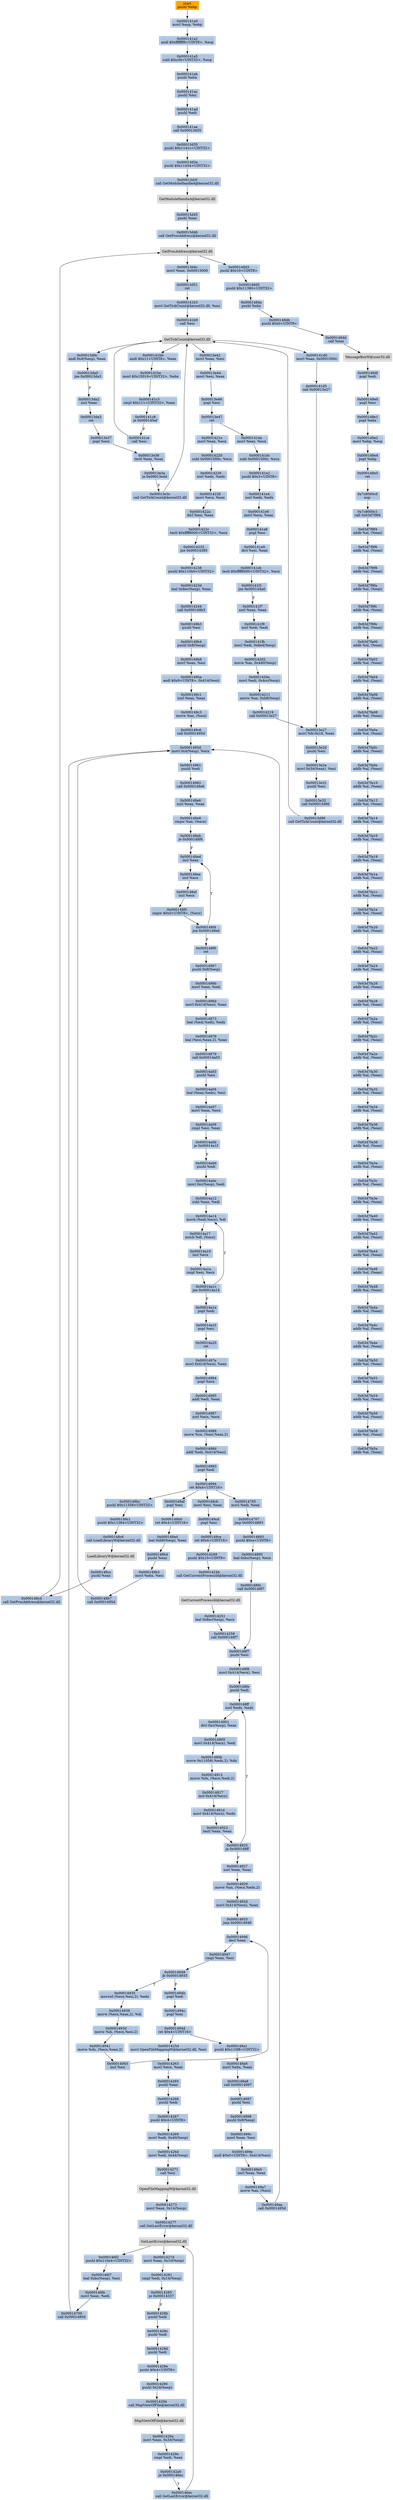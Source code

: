 digraph G {
node[shape=rectangle,style=filled,fillcolor=lightsteelblue,color=lightsteelblue]
bgcolor="transparent"
a0x0001419fpushl_ebp[label="start\npushl %ebp",fillcolor="orange",color="lightgrey"];
a0x000141a0movl_esp_ebp[label="0x000141a0\nmovl %esp, %ebp"];
a0x000141a2andl_0xfffffff8UINT8_esp[label="0x000141a2\nandl $0xfffffff8<UINT8>, %esp"];
a0x000141a5subl_0xcf4UINT32_esp[label="0x000141a5\nsubl $0xcf4<UINT32>, %esp"];
a0x000141abpushl_ebx[label="0x000141ab\npushl %ebx"];
a0x000141acpushl_esi[label="0x000141ac\npushl %esi"];
a0x000141adpushl_edi[label="0x000141ad\npushl %edi"];
a0x000141aecall_0x00013d35[label="0x000141ae\ncall 0x00013d35"];
a0x00013d35pushl_0x1141cUINT32[label="0x00013d35\npushl $0x1141c<UINT32>"];
a0x00013d3apushl_0x11434UINT32[label="0x00013d3a\npushl $0x11434<UINT32>"];
a0x00013d3fcall_GetModuleHandleA_kernel32_dll[label="0x00013d3f\ncall GetModuleHandleA@kernel32.dll"];
GetModuleHandleA_kernel32_dll[label="GetModuleHandleA@kernel32.dll",fillcolor="lightgrey",color="lightgrey"];
a0x00013d45pushl_eax[label="0x00013d45\npushl %eax"];
a0x00013d46call_GetProcAddress_kernel32_dll[label="0x00013d46\ncall GetProcAddress@kernel32.dll"];
GetProcAddress_kernel32_dll[label="GetProcAddress@kernel32.dll",fillcolor="lightgrey",color="lightgrey"];
a0x00013d4cmovl_eax_0x00015000[label="0x00013d4c\nmovl %eax, 0x00015000"];
a0x00013d51ret[label="0x00013d51\nret"];
a0x000141b3movl_GetTickCount_kernel32_dll_esi[label="0x000141b3\nmovl GetTickCount@kernel32.dll, %esi"];
a0x000141b9call_esi[label="0x000141b9\ncall %esi"];
GetTickCount_kernel32_dll[label="GetTickCount@kernel32.dll",fillcolor="lightgrey",color="lightgrey"];
a0x000141bbandl_0x11UINT8_eax[label="0x000141bb\nandl $0x11<UINT8>, %eax"];
a0x000141bemovl_0x15010UINT32_ebx[label="0x000141be\nmovl $0x15010<UINT32>, %ebx"];
a0x000141c3cmpl_0x111UINT32_eax[label="0x000141c3\ncmpl $0x111<UINT32>, %eax"];
a0x000141c8je_0x000145ef[label="0x000141c8\nje 0x000145ef"];
a0x000141cecall_esi[label="0x000141ce\ncall %esi"];
a0x000141d0movl_eax_0x0001500c[label="0x000141d0\nmovl %eax, 0x0001500c"];
a0x000141d5call_0x00013e27[label="0x000141d5\ncall 0x00013e27"];
a0x00013e27movl_fs_0x18_eax[label="0x00013e27\nmovl %fs:0x18, %eax"];
a0x00013e2dpushl_esi[label="0x00013e2d\npushl %esi"];
a0x00013e2emovl_0x34eax__esi[label="0x00013e2e\nmovl 0x34(%eax), %esi"];
a0x00013e31pushl_esi[label="0x00013e31\npushl %esi"];
a0x00013e32call_0x00013d96[label="0x00013e32\ncall 0x00013d96"];
a0x00013d96call_GetTickCount_kernel32_dll[label="0x00013d96\ncall GetTickCount@kernel32.dll"];
a0x00013d9candl_0x4esp__eax[label="0x00013d9c\nandl 0x4(%esp), %eax"];
a0x00013da0jne_0x00013da3[label="0x00013da0\njne 0x00013da3"];
a0x00013da2incl_eax[label="0x00013da2\nincl %eax"];
a0x00013da3ret[label="0x00013da3\nret"];
a0x00013e37popl_ecx[label="0x00013e37\npopl %ecx"];
a0x00013e38testl_eax_eax[label="0x00013e38\ntestl %eax, %eax"];
a0x00013e3aje_0x00013e44[label="0x00013e3a\nje 0x00013e44"];
a0x00013e3ccall_GetTickCount_kernel32_dll[label="0x00013e3c\ncall GetTickCount@kernel32.dll"];
a0x00013e42movl_eax_esi[label="0x00013e42\nmovl %eax, %esi"];
a0x00013e44movl_esi_eax[label="0x00013e44\nmovl %esi, %eax"];
a0x00013e46popl_esi[label="0x00013e46\npopl %esi"];
a0x00013e47ret[label="0x00013e47\nret"];
a0x000141damovl_eax_ecx[label="0x000141da\nmovl %eax, %ecx"];
a0x000141dcsubl_0x0001500c_ecx[label="0x000141dc\nsubl 0x0001500c, %ecx"];
a0x000141e2pushl_0x3UINT8[label="0x000141e2\npushl $0x3<UINT8>"];
a0x000141e4xorl_edx_edx[label="0x000141e4\nxorl %edx, %edx"];
a0x000141e6movl_ecx_eax[label="0x000141e6\nmovl %ecx, %eax"];
a0x000141e8popl_esi[label="0x000141e8\npopl %esi"];
a0x000141e9divl_esi_eax[label="0x000141e9\ndivl %esi, %eax"];
a0x000141ebtestl_0xffff8000UINT32_ecx[label="0x000141eb\ntestl $0xffff8000<UINT32>, %ecx"];
a0x000141f1jne_0x000144a0[label="0x000141f1\njne 0x000144a0"];
a0x000141f7xorl_eax_eax[label="0x000141f7\nxorl %eax, %eax"];
a0x000141f9xorl_edi_edi[label="0x000141f9\nxorl %edi, %edi"];
a0x000141fbmovl_edi_0x8e4esp_[label="0x000141fb\nmovl %edi, 0x8e4(%esp)"];
a0x00014202movw_ax_0x4d0esp_[label="0x00014202\nmovw %ax, 0x4d0(%esp)"];
a0x0001420amovl_edi_0x4ccesp_[label="0x0001420a\nmovl %edi, 0x4cc(%esp)"];
a0x00014211movw_ax_0xb8esp_[label="0x00014211\nmovw %ax, 0xb8(%esp)"];
a0x00014219call_0x00013e27[label="0x00014219\ncall 0x00013e27"];
a0x0001421emovl_eax_ecx[label="0x0001421e\nmovl %eax, %ecx"];
a0x00014220subl_0x0001500c_ecx[label="0x00014220\nsubl 0x0001500c, %ecx"];
a0x00014226xorl_edx_edx[label="0x00014226\nxorl %edx, %edx"];
a0x00014228movl_ecx_eax[label="0x00014228\nmovl %ecx, %eax"];
a0x0001422adivl_esi_eax[label="0x0001422a\ndivl %esi, %eax"];
a0x0001422ctestl_0xffff8000UINT32_ecx[label="0x0001422c\ntestl $0xffff8000<UINT32>, %ecx"];
a0x00014232jne_0x00014385[label="0x00014232\njne 0x00014385"];
a0x00014238pushl_0x110b0UINT32[label="0x00014238\npushl $0x110b0<UINT32>"];
a0x0001423dleal_0x8ecesp__eax[label="0x0001423d\nleal 0x8ec(%esp), %eax"];
a0x00014244call_0x000149b3[label="0x00014244\ncall 0x000149b3"];
a0x000149b3pushl_esi[label="0x000149b3\npushl %esi"];
a0x000149b4pushl_0x8esp_[label="0x000149b4\npushl 0x8(%esp)"];
a0x000149b8movl_eax_esi[label="0x000149b8\nmovl %eax, %esi"];
a0x000149baandl_0x0UINT8_0x414esi_[label="0x000149ba\nandl $0x0<UINT8>, 0x414(%esi)"];
a0x000149c1xorl_eax_eax[label="0x000149c1\nxorl %eax, %eax"];
a0x000149c3movw_ax_esi_[label="0x000149c3\nmovw %ax, (%esi)"];
a0x000149c6call_0x0001495d[label="0x000149c6\ncall 0x0001495d"];
a0x0001495dmovl_0x4esp__ecx[label="0x0001495d\nmovl 0x4(%esp), %ecx"];
a0x00014961pushl_edi[label="0x00014961\npushl %edi"];
a0x00014962call_0x000148e6[label="0x00014962\ncall 0x000148e6"];
a0x000148e6xorl_eax_eax[label="0x000148e6\nxorl %eax, %eax"];
a0x000148e8cmpw_ax_ecx_[label="0x000148e8\ncmpw %ax, (%ecx)"];
a0x000148ebje_0x000148f6[label="0x000148eb\nje 0x000148f6"];
a0x000148edincl_eax[label="0x000148ed\nincl %eax"];
a0x000148eeincl_ecx[label="0x000148ee\nincl %ecx"];
a0x000148efincl_ecx[label="0x000148ef\nincl %ecx"];
a0x000148f0cmpw_0x0UINT8_ecx_[label="0x000148f0\ncmpw $0x0<UINT8>, (%ecx)"];
a0x000148f4jne_0x000148ed[label="0x000148f4\njne 0x000148ed"];
a0x000148f6ret[label="0x000148f6\nret"];
a0x00014967pushl_0x8esp_[label="0x00014967\npushl 0x8(%esp)"];
a0x0001496bmovl_eax_edi[label="0x0001496b\nmovl %eax, %edi"];
a0x0001496dmovl_0x414esi__eax[label="0x0001496d\nmovl 0x414(%esi), %eax"];
a0x00014973leal_ediedi__edx[label="0x00014973\nleal (%edi,%edi), %edx"];
a0x00014976leal_esieax2__eax[label="0x00014976\nleal (%esi,%eax,2), %eax"];
a0x00014979call_0x00014a03[label="0x00014979\ncall 0x00014a03"];
a0x00014a03pushl_esi[label="0x00014a03\npushl %esi"];
a0x00014a04leal_eaxedx__esi[label="0x00014a04\nleal (%eax,%edx), %esi"];
a0x00014a07movl_eax_ecx[label="0x00014a07\nmovl %eax, %ecx"];
a0x00014a09cmpl_esi_eax[label="0x00014a09\ncmpl %esi, %eax"];
a0x00014a0bje_0x00014a1f[label="0x00014a0b\nje 0x00014a1f"];
a0x00014a0dpushl_edi[label="0x00014a0d\npushl %edi"];
a0x00014a0emovl_0xcesp__edi[label="0x00014a0e\nmovl 0xc(%esp), %edi"];
a0x00014a12subl_eax_edi[label="0x00014a12\nsubl %eax, %edi"];
a0x00014a14movb_ediecx__dl[label="0x00014a14\nmovb (%edi,%ecx), %dl"];
a0x00014a17movb_dl_ecx_[label="0x00014a17\nmovb %dl, (%ecx)"];
a0x00014a19incl_ecx[label="0x00014a19\nincl %ecx"];
a0x00014a1acmpl_esi_ecx[label="0x00014a1a\ncmpl %esi, %ecx"];
a0x00014a1cjne_0x00014a14[label="0x00014a1c\njne 0x00014a14"];
a0x00014a1epopl_edi[label="0x00014a1e\npopl %edi"];
a0x00014a1fpopl_esi[label="0x00014a1f\npopl %esi"];
a0x00014a20ret[label="0x00014a20\nret"];
a0x0001497emovl_0x414esi__eax[label="0x0001497e\nmovl 0x414(%esi), %eax"];
a0x00014984popl_ecx[label="0x00014984\npopl %ecx"];
a0x00014985addl_edi_eax[label="0x00014985\naddl %edi, %eax"];
a0x00014987xorl_ecx_ecx[label="0x00014987\nxorl %ecx, %ecx"];
a0x00014989movw_cx_esieax2_[label="0x00014989\nmovw %cx, (%esi,%eax,2)"];
a0x0001498daddl_edi_0x414esi_[label="0x0001498d\naddl %edi, 0x414(%esi)"];
a0x00014993popl_edi[label="0x00014993\npopl %edi"];
a0x00014994ret_0x4UINT16[label="0x00014994\nret $0x4<UINT16>"];
a0x000149cbmovl_esi_eax[label="0x000149cb\nmovl %esi, %eax"];
a0x000149cdpopl_esi[label="0x000149cd\npopl %esi"];
a0x000149ceret_0x4UINT16[label="0x000149ce\nret $0x4<UINT16>"];
a0x00014249pushl_0x10UINT8[label="0x00014249\npushl $0x10<UINT8>"];
a0x0001424bcall_GetCurrentProcessId_kernel32_dll[label="0x0001424b\ncall GetCurrentProcessId@kernel32.dll"];
GetCurrentProcessId_kernel32_dll[label="GetCurrentProcessId@kernel32.dll",fillcolor="lightgrey",color="lightgrey"];
a0x00014251leal_0x8ecesp__ecx[label="0x00014251\nleal 0x8ec(%esp), %ecx"];
a0x00014258call_0x000148f7[label="0x00014258\ncall 0x000148f7"];
a0x000148f7pushl_esi[label="0x000148f7\npushl %esi"];
a0x000148f8movl_0x414ecx__esi[label="0x000148f8\nmovl 0x414(%ecx), %esi"];
a0x000148fepushl_edi[label="0x000148fe\npushl %edi"];
a0x000148ffxorl_edx_edx[label="0x000148ff\nxorl %edx, %edx"];
a0x00014901divl_0xcesp__eax[label="0x00014901\ndivl 0xc(%esp), %eax"];
a0x00014905movl_0x414ecx__edi[label="0x00014905\nmovl 0x414(%ecx), %edi"];
a0x0001490bmovw_0x11058edx2__dx[label="0x0001490b\nmovw 0x11058(,%edx,2), %dx"];
a0x00014913movw_dx_ecxedi2_[label="0x00014913\nmovw %dx, (%ecx,%edi,2)"];
a0x00014917incl_0x414ecx_[label="0x00014917\nincl 0x414(%ecx)"];
a0x0001491dmovl_0x414ecx__edx[label="0x0001491d\nmovl 0x414(%ecx), %edx"];
a0x00014923testl_eax_eax[label="0x00014923\ntestl %eax, %eax"];
a0x00014925ja_0x000148ff[label="0x00014925\nja 0x000148ff"];
a0x00014927xorl_eax_eax[label="0x00014927\nxorl %eax, %eax"];
a0x00014929movw_ax_ecxedx2_[label="0x00014929\nmovw %ax, (%ecx,%edx,2)"];
a0x0001492dmovl_0x414ecx__eax[label="0x0001492d\nmovl 0x414(%ecx), %eax"];
a0x00014933jmp_0x00014946[label="0x00014933\njmp 0x00014946"];
a0x00014946decl_eax[label="0x00014946\ndecl %eax"];
a0x00014947cmpl_eax_esi[label="0x00014947\ncmpl %eax, %esi"];
a0x00014949jb_0x00014935[label="0x00014949\njb 0x00014935"];
a0x00014935movzwl_ecxesi2__edx[label="0x00014935\nmovzwl (%ecx,%esi,2), %edx"];
a0x00014939movw_ecxeax2__di[label="0x00014939\nmovw (%ecx,%eax,2), %di"];
a0x0001493dmovw_di_ecxesi2_[label="0x0001493d\nmovw %di, (%ecx,%esi,2)"];
a0x00014941movw_dx_ecxeax2_[label="0x00014941\nmovw %dx, (%ecx,%eax,2)"];
a0x00014945incl_esi[label="0x00014945\nincl %esi"];
a0x0001494bpopl_edi[label="0x0001494b\npopl %edi"];
a0x0001494cpopl_esi[label="0x0001494c\npopl %esi"];
a0x0001494dret_0x4UINT16[label="0x0001494d\nret $0x4<UINT16>"];
a0x0001425dmovl_OpenFileMappingW_kernel32_dll_esi[label="0x0001425d\nmovl OpenFileMappingW@kernel32.dll, %esi"];
a0x00014263movl_ecx_eax[label="0x00014263\nmovl %ecx, %eax"];
a0x00014265pushl_eax[label="0x00014265\npushl %eax"];
a0x00014266pushl_edi[label="0x00014266\npushl %edi"];
a0x00014267pushl_0x4UINT8[label="0x00014267\npushl $0x4<UINT8>"];
a0x00014269movl_edi_0x40esp_[label="0x00014269\nmovl %edi, 0x40(%esp)"];
a0x0001426dmovl_edi_0x44esp_[label="0x0001426d\nmovl %edi, 0x44(%esp)"];
a0x00014271call_esi[label="0x00014271\ncall %esi"];
OpenFileMappingW_kernel32_dll[label="OpenFileMappingW@kernel32.dll",fillcolor="lightgrey",color="lightgrey"];
a0x00014273movl_eax_0x14esp_[label="0x00014273\nmovl %eax, 0x14(%esp)"];
a0x00014277call_GetLastError_kernel32_dll[label="0x00014277\ncall GetLastError@kernel32.dll"];
GetLastError_kernel32_dll[label="GetLastError@kernel32.dll",fillcolor="lightgrey",color="lightgrey"];
a0x0001427dmovl_eax_0x10esp_[label="0x0001427d\nmovl %eax, 0x10(%esp)"];
a0x00014281cmpl_edi_0x14esp_[label="0x00014281\ncmpl %edi, 0x14(%esp)"];
a0x00014285je_0x00014337[label="0x00014285\nje 0x00014337"];
a0x0001428bpushl_edi[label="0x0001428b\npushl %edi"];
a0x0001428cpushl_edi[label="0x0001428c\npushl %edi"];
a0x0001428dpushl_edi[label="0x0001428d\npushl %edi"];
a0x0001428epushl_0x4UINT8[label="0x0001428e\npushl $0x4<UINT8>"];
a0x00014290pushl_0x24esp_[label="0x00014290\npushl 0x24(%esp)"];
a0x00014294call_MapViewOfFile_kernel32_dll[label="0x00014294\ncall MapViewOfFile@kernel32.dll"];
MapViewOfFile_kernel32_dll[label="MapViewOfFile@kernel32.dll",fillcolor="lightgrey",color="lightgrey"];
a0x0001429amovl_eax_0x34esp_[label="0x0001429a\nmovl %eax, 0x34(%esp)"];
a0x0001429ecmpl_edi_eax[label="0x0001429e\ncmpl %edi, %eax"];
a0x000142a0je_0x000146ec[label="0x000142a0\nje 0x000146ec"];
a0x000146eccall_GetLastError_kernel32_dll[label="0x000146ec\ncall GetLastError@kernel32.dll"];
a0x000146f2pushl_0x110e4UINT32[label="0x000146f2\npushl $0x110e4<UINT32>"];
a0x000146f7leal_0xbcesp__esi[label="0x000146f7\nleal 0xbc(%esp), %esi"];
a0x000146femovl_eax_edi[label="0x000146fe\nmovl %eax, %edi"];
a0x00014700call_0x0001495d[label="0x00014700\ncall 0x0001495d"];
a0x00014705movl_edi_eax[label="0x00014705\nmovl %edi, %eax"];
a0x00014707jmp_0x00014893[label="0x00014707\njmp 0x00014893"];
a0x00014893pushl_0xaUINT8[label="0x00014893\npushl $0xa<UINT8>"];
a0x00014895leal_0xbcesp__ecx[label="0x00014895\nleal 0xbc(%esp), %ecx"];
a0x0001489ccall_0x000148f7[label="0x0001489c\ncall 0x000148f7"];
a0x000148a1pushl_0x110f8UINT32[label="0x000148a1\npushl $0x110f8<UINT32>"];
a0x000148a6movl_ebx_eax[label="0x000148a6\nmovl %ebx, %eax"];
a0x000148a8call_0x00014997[label="0x000148a8\ncall 0x00014997"];
a0x00014997pushl_esi[label="0x00014997\npushl %esi"];
a0x00014998pushl_0x8esp_[label="0x00014998\npushl 0x8(%esp)"];
a0x0001499cmovl_eax_esi[label="0x0001499c\nmovl %eax, %esi"];
a0x0001499eandl_0x0UINT8_0x414esi_[label="0x0001499e\nandl $0x0<UINT8>, 0x414(%esi)"];
a0x000149a5xorl_eax_eax[label="0x000149a5\nxorl %eax, %eax"];
a0x000149a7movw_ax_esi_[label="0x000149a7\nmovw %ax, (%esi)"];
a0x000149aacall_0x0001495d[label="0x000149aa\ncall 0x0001495d"];
a0x000149afpopl_esi[label="0x000149af\npopl %esi"];
a0x000149b0ret_0x4UINT16[label="0x000149b0\nret $0x4<UINT16>"];
a0x000148adleal_0xb8esp__eax[label="0x000148ad\nleal 0xb8(%esp), %eax"];
a0x000148b4pushl_eax[label="0x000148b4\npushl %eax"];
a0x000148b5movl_ebx_esi[label="0x000148b5\nmovl %ebx, %esi"];
a0x000148b7call_0x0001495d[label="0x000148b7\ncall 0x0001495d"];
a0x000148bcpushl_0x11358UINT32[label="0x000148bc\npushl $0x11358<UINT32>"];
a0x000148c1pushl_0x11364UINT32[label="0x000148c1\npushl $0x11364<UINT32>"];
a0x000148c6call_LoadLibraryW_kernel32_dll[label="0x000148c6\ncall LoadLibraryW@kernel32.dll"];
LoadLibraryW_kernel32_dll[label="LoadLibraryW@kernel32.dll",fillcolor="lightgrey",color="lightgrey"];
a0x000148ccpushl_eax[label="0x000148cc\npushl %eax"];
a0x000148cdcall_GetProcAddress_kernel32_dll[label="0x000148cd\ncall GetProcAddress@kernel32.dll"];
a0x000148d3pushl_0x10UINT8[label="0x000148d3\npushl $0x10<UINT8>"];
a0x000148d5pushl_0x11380UINT32[label="0x000148d5\npushl $0x11380<UINT32>"];
a0x000148dapushl_ebx[label="0x000148da\npushl %ebx"];
a0x000148dbpushl_0x0UINT8[label="0x000148db\npushl $0x0<UINT8>"];
a0x000148ddcall_eax[label="0x000148dd\ncall %eax"];
MessageBoxW_user32_dll[label="MessageBoxW@user32.dll",fillcolor="lightgrey",color="lightgrey"];
a0x000148dfpopl_edi[label="0x000148df\npopl %edi"];
a0x000148e0popl_esi[label="0x000148e0\npopl %esi"];
a0x000148e1popl_ebx[label="0x000148e1\npopl %ebx"];
a0x000148e2movl_ebp_esp[label="0x000148e2\nmovl %ebp, %esp"];
a0x000148e4popl_ebp[label="0x000148e4\npopl %ebp"];
a0x000148e5ret[label="0x000148e5\nret"];
a0x7c8000c0nop_[label="0x7c8000c0\nnop "];
a0x7c8000c1call_0x63d7f9f4[label="0x7c8000c1\ncall 0x63d7f9f4"];
a0x63d7f9f4addb_al_eax_[label="0x63d7f9f4\naddb %al, (%eax)"];
a0x63d7f9f6addb_al_eax_[label="0x63d7f9f6\naddb %al, (%eax)"];
a0x63d7f9f8addb_al_eax_[label="0x63d7f9f8\naddb %al, (%eax)"];
a0x63d7f9faaddb_al_eax_[label="0x63d7f9fa\naddb %al, (%eax)"];
a0x63d7f9fcaddb_al_eax_[label="0x63d7f9fc\naddb %al, (%eax)"];
a0x63d7f9feaddb_al_eax_[label="0x63d7f9fe\naddb %al, (%eax)"];
a0x63d7fa00addb_al_eax_[label="0x63d7fa00\naddb %al, (%eax)"];
a0x63d7fa02addb_al_eax_[label="0x63d7fa02\naddb %al, (%eax)"];
a0x63d7fa04addb_al_eax_[label="0x63d7fa04\naddb %al, (%eax)"];
a0x63d7fa06addb_al_eax_[label="0x63d7fa06\naddb %al, (%eax)"];
a0x63d7fa08addb_al_eax_[label="0x63d7fa08\naddb %al, (%eax)"];
a0x63d7fa0aaddb_al_eax_[label="0x63d7fa0a\naddb %al, (%eax)"];
a0x63d7fa0caddb_al_eax_[label="0x63d7fa0c\naddb %al, (%eax)"];
a0x63d7fa0eaddb_al_eax_[label="0x63d7fa0e\naddb %al, (%eax)"];
a0x63d7fa10addb_al_eax_[label="0x63d7fa10\naddb %al, (%eax)"];
a0x63d7fa12addb_al_eax_[label="0x63d7fa12\naddb %al, (%eax)"];
a0x63d7fa14addb_al_eax_[label="0x63d7fa14\naddb %al, (%eax)"];
a0x63d7fa16addb_al_eax_[label="0x63d7fa16\naddb %al, (%eax)"];
a0x63d7fa18addb_al_eax_[label="0x63d7fa18\naddb %al, (%eax)"];
a0x63d7fa1aaddb_al_eax_[label="0x63d7fa1a\naddb %al, (%eax)"];
a0x63d7fa1caddb_al_eax_[label="0x63d7fa1c\naddb %al, (%eax)"];
a0x63d7fa1eaddb_al_eax_[label="0x63d7fa1e\naddb %al, (%eax)"];
a0x63d7fa20addb_al_eax_[label="0x63d7fa20\naddb %al, (%eax)"];
a0x63d7fa22addb_al_eax_[label="0x63d7fa22\naddb %al, (%eax)"];
a0x63d7fa24addb_al_eax_[label="0x63d7fa24\naddb %al, (%eax)"];
a0x63d7fa26addb_al_eax_[label="0x63d7fa26\naddb %al, (%eax)"];
a0x63d7fa28addb_al_eax_[label="0x63d7fa28\naddb %al, (%eax)"];
a0x63d7fa2aaddb_al_eax_[label="0x63d7fa2a\naddb %al, (%eax)"];
a0x63d7fa2caddb_al_eax_[label="0x63d7fa2c\naddb %al, (%eax)"];
a0x63d7fa2eaddb_al_eax_[label="0x63d7fa2e\naddb %al, (%eax)"];
a0x63d7fa30addb_al_eax_[label="0x63d7fa30\naddb %al, (%eax)"];
a0x63d7fa32addb_al_eax_[label="0x63d7fa32\naddb %al, (%eax)"];
a0x63d7fa34addb_al_eax_[label="0x63d7fa34\naddb %al, (%eax)"];
a0x63d7fa36addb_al_eax_[label="0x63d7fa36\naddb %al, (%eax)"];
a0x63d7fa38addb_al_eax_[label="0x63d7fa38\naddb %al, (%eax)"];
a0x63d7fa3aaddb_al_eax_[label="0x63d7fa3a\naddb %al, (%eax)"];
a0x63d7fa3caddb_al_eax_[label="0x63d7fa3c\naddb %al, (%eax)"];
a0x63d7fa3eaddb_al_eax_[label="0x63d7fa3e\naddb %al, (%eax)"];
a0x63d7fa40addb_al_eax_[label="0x63d7fa40\naddb %al, (%eax)"];
a0x63d7fa42addb_al_eax_[label="0x63d7fa42\naddb %al, (%eax)"];
a0x63d7fa44addb_al_eax_[label="0x63d7fa44\naddb %al, (%eax)"];
a0x63d7fa46addb_al_eax_[label="0x63d7fa46\naddb %al, (%eax)"];
a0x63d7fa48addb_al_eax_[label="0x63d7fa48\naddb %al, (%eax)"];
a0x63d7fa4aaddb_al_eax_[label="0x63d7fa4a\naddb %al, (%eax)"];
a0x63d7fa4caddb_al_eax_[label="0x63d7fa4c\naddb %al, (%eax)"];
a0x63d7fa4eaddb_al_eax_[label="0x63d7fa4e\naddb %al, (%eax)"];
a0x63d7fa50addb_al_eax_[label="0x63d7fa50\naddb %al, (%eax)"];
a0x63d7fa52addb_al_eax_[label="0x63d7fa52\naddb %al, (%eax)"];
a0x63d7fa54addb_al_eax_[label="0x63d7fa54\naddb %al, (%eax)"];
a0x63d7fa56addb_al_eax_[label="0x63d7fa56\naddb %al, (%eax)"];
a0x63d7fa58addb_al_eax_[label="0x63d7fa58\naddb %al, (%eax)"];
a0x63d7fa5aaddb_al_eax_[label="0x63d7fa5a\naddb %al, (%eax)"];
a0x0001419fpushl_ebp -> a0x000141a0movl_esp_ebp [color="#000000"];
a0x000141a0movl_esp_ebp -> a0x000141a2andl_0xfffffff8UINT8_esp [color="#000000"];
a0x000141a2andl_0xfffffff8UINT8_esp -> a0x000141a5subl_0xcf4UINT32_esp [color="#000000"];
a0x000141a5subl_0xcf4UINT32_esp -> a0x000141abpushl_ebx [color="#000000"];
a0x000141abpushl_ebx -> a0x000141acpushl_esi [color="#000000"];
a0x000141acpushl_esi -> a0x000141adpushl_edi [color="#000000"];
a0x000141adpushl_edi -> a0x000141aecall_0x00013d35 [color="#000000"];
a0x000141aecall_0x00013d35 -> a0x00013d35pushl_0x1141cUINT32 [color="#000000"];
a0x00013d35pushl_0x1141cUINT32 -> a0x00013d3apushl_0x11434UINT32 [color="#000000"];
a0x00013d3apushl_0x11434UINT32 -> a0x00013d3fcall_GetModuleHandleA_kernel32_dll [color="#000000"];
a0x00013d3fcall_GetModuleHandleA_kernel32_dll -> GetModuleHandleA_kernel32_dll [color="#000000"];
GetModuleHandleA_kernel32_dll -> a0x00013d45pushl_eax [color="#000000"];
a0x00013d45pushl_eax -> a0x00013d46call_GetProcAddress_kernel32_dll [color="#000000"];
a0x00013d46call_GetProcAddress_kernel32_dll -> GetProcAddress_kernel32_dll [color="#000000"];
GetProcAddress_kernel32_dll -> a0x00013d4cmovl_eax_0x00015000 [color="#000000"];
a0x00013d4cmovl_eax_0x00015000 -> a0x00013d51ret [color="#000000"];
a0x00013d51ret -> a0x000141b3movl_GetTickCount_kernel32_dll_esi [color="#000000"];
a0x000141b3movl_GetTickCount_kernel32_dll_esi -> a0x000141b9call_esi [color="#000000"];
a0x000141b9call_esi -> GetTickCount_kernel32_dll [color="#000000"];
GetTickCount_kernel32_dll -> a0x000141bbandl_0x11UINT8_eax [color="#000000"];
a0x000141bbandl_0x11UINT8_eax -> a0x000141bemovl_0x15010UINT32_ebx [color="#000000"];
a0x000141bemovl_0x15010UINT32_ebx -> a0x000141c3cmpl_0x111UINT32_eax [color="#000000"];
a0x000141c3cmpl_0x111UINT32_eax -> a0x000141c8je_0x000145ef [color="#000000"];
a0x000141c8je_0x000145ef -> a0x000141cecall_esi [color="#000000",label="F"];
a0x000141cecall_esi -> GetTickCount_kernel32_dll [color="#000000"];
GetTickCount_kernel32_dll -> a0x000141d0movl_eax_0x0001500c [color="#000000"];
a0x000141d0movl_eax_0x0001500c -> a0x000141d5call_0x00013e27 [color="#000000"];
a0x000141d5call_0x00013e27 -> a0x00013e27movl_fs_0x18_eax [color="#000000"];
a0x00013e27movl_fs_0x18_eax -> a0x00013e2dpushl_esi [color="#000000"];
a0x00013e2dpushl_esi -> a0x00013e2emovl_0x34eax__esi [color="#000000"];
a0x00013e2emovl_0x34eax__esi -> a0x00013e31pushl_esi [color="#000000"];
a0x00013e31pushl_esi -> a0x00013e32call_0x00013d96 [color="#000000"];
a0x00013e32call_0x00013d96 -> a0x00013d96call_GetTickCount_kernel32_dll [color="#000000"];
a0x00013d96call_GetTickCount_kernel32_dll -> GetTickCount_kernel32_dll [color="#000000"];
GetTickCount_kernel32_dll -> a0x00013d9candl_0x4esp__eax [color="#000000"];
a0x00013d9candl_0x4esp__eax -> a0x00013da0jne_0x00013da3 [color="#000000"];
a0x00013da0jne_0x00013da3 -> a0x00013da2incl_eax [color="#000000",label="F"];
a0x00013da2incl_eax -> a0x00013da3ret [color="#000000"];
a0x00013da3ret -> a0x00013e37popl_ecx [color="#000000"];
a0x00013e37popl_ecx -> a0x00013e38testl_eax_eax [color="#000000"];
a0x00013e38testl_eax_eax -> a0x00013e3aje_0x00013e44 [color="#000000"];
a0x00013e3aje_0x00013e44 -> a0x00013e3ccall_GetTickCount_kernel32_dll [color="#000000",label="F"];
a0x00013e3ccall_GetTickCount_kernel32_dll -> GetTickCount_kernel32_dll [color="#000000"];
GetTickCount_kernel32_dll -> a0x00013e42movl_eax_esi [color="#000000"];
a0x00013e42movl_eax_esi -> a0x00013e44movl_esi_eax [color="#000000"];
a0x00013e44movl_esi_eax -> a0x00013e46popl_esi [color="#000000"];
a0x00013e46popl_esi -> a0x00013e47ret [color="#000000"];
a0x00013e47ret -> a0x000141damovl_eax_ecx [color="#000000"];
a0x000141damovl_eax_ecx -> a0x000141dcsubl_0x0001500c_ecx [color="#000000"];
a0x000141dcsubl_0x0001500c_ecx -> a0x000141e2pushl_0x3UINT8 [color="#000000"];
a0x000141e2pushl_0x3UINT8 -> a0x000141e4xorl_edx_edx [color="#000000"];
a0x000141e4xorl_edx_edx -> a0x000141e6movl_ecx_eax [color="#000000"];
a0x000141e6movl_ecx_eax -> a0x000141e8popl_esi [color="#000000"];
a0x000141e8popl_esi -> a0x000141e9divl_esi_eax [color="#000000"];
a0x000141e9divl_esi_eax -> a0x000141ebtestl_0xffff8000UINT32_ecx [color="#000000"];
a0x000141ebtestl_0xffff8000UINT32_ecx -> a0x000141f1jne_0x000144a0 [color="#000000"];
a0x000141f1jne_0x000144a0 -> a0x000141f7xorl_eax_eax [color="#000000",label="F"];
a0x000141f7xorl_eax_eax -> a0x000141f9xorl_edi_edi [color="#000000"];
a0x000141f9xorl_edi_edi -> a0x000141fbmovl_edi_0x8e4esp_ [color="#000000"];
a0x000141fbmovl_edi_0x8e4esp_ -> a0x00014202movw_ax_0x4d0esp_ [color="#000000"];
a0x00014202movw_ax_0x4d0esp_ -> a0x0001420amovl_edi_0x4ccesp_ [color="#000000"];
a0x0001420amovl_edi_0x4ccesp_ -> a0x00014211movw_ax_0xb8esp_ [color="#000000"];
a0x00014211movw_ax_0xb8esp_ -> a0x00014219call_0x00013e27 [color="#000000"];
a0x00014219call_0x00013e27 -> a0x00013e27movl_fs_0x18_eax [color="#000000"];
a0x00013e47ret -> a0x0001421emovl_eax_ecx [color="#000000"];
a0x0001421emovl_eax_ecx -> a0x00014220subl_0x0001500c_ecx [color="#000000"];
a0x00014220subl_0x0001500c_ecx -> a0x00014226xorl_edx_edx [color="#000000"];
a0x00014226xorl_edx_edx -> a0x00014228movl_ecx_eax [color="#000000"];
a0x00014228movl_ecx_eax -> a0x0001422adivl_esi_eax [color="#000000"];
a0x0001422adivl_esi_eax -> a0x0001422ctestl_0xffff8000UINT32_ecx [color="#000000"];
a0x0001422ctestl_0xffff8000UINT32_ecx -> a0x00014232jne_0x00014385 [color="#000000"];
a0x00014232jne_0x00014385 -> a0x00014238pushl_0x110b0UINT32 [color="#000000",label="F"];
a0x00014238pushl_0x110b0UINT32 -> a0x0001423dleal_0x8ecesp__eax [color="#000000"];
a0x0001423dleal_0x8ecesp__eax -> a0x00014244call_0x000149b3 [color="#000000"];
a0x00014244call_0x000149b3 -> a0x000149b3pushl_esi [color="#000000"];
a0x000149b3pushl_esi -> a0x000149b4pushl_0x8esp_ [color="#000000"];
a0x000149b4pushl_0x8esp_ -> a0x000149b8movl_eax_esi [color="#000000"];
a0x000149b8movl_eax_esi -> a0x000149baandl_0x0UINT8_0x414esi_ [color="#000000"];
a0x000149baandl_0x0UINT8_0x414esi_ -> a0x000149c1xorl_eax_eax [color="#000000"];
a0x000149c1xorl_eax_eax -> a0x000149c3movw_ax_esi_ [color="#000000"];
a0x000149c3movw_ax_esi_ -> a0x000149c6call_0x0001495d [color="#000000"];
a0x000149c6call_0x0001495d -> a0x0001495dmovl_0x4esp__ecx [color="#000000"];
a0x0001495dmovl_0x4esp__ecx -> a0x00014961pushl_edi [color="#000000"];
a0x00014961pushl_edi -> a0x00014962call_0x000148e6 [color="#000000"];
a0x00014962call_0x000148e6 -> a0x000148e6xorl_eax_eax [color="#000000"];
a0x000148e6xorl_eax_eax -> a0x000148e8cmpw_ax_ecx_ [color="#000000"];
a0x000148e8cmpw_ax_ecx_ -> a0x000148ebje_0x000148f6 [color="#000000"];
a0x000148ebje_0x000148f6 -> a0x000148edincl_eax [color="#000000",label="F"];
a0x000148edincl_eax -> a0x000148eeincl_ecx [color="#000000"];
a0x000148eeincl_ecx -> a0x000148efincl_ecx [color="#000000"];
a0x000148efincl_ecx -> a0x000148f0cmpw_0x0UINT8_ecx_ [color="#000000"];
a0x000148f0cmpw_0x0UINT8_ecx_ -> a0x000148f4jne_0x000148ed [color="#000000"];
a0x000148f4jne_0x000148ed -> a0x000148edincl_eax [color="#000000",label="T"];
a0x000148f4jne_0x000148ed -> a0x000148f6ret [color="#000000",label="F"];
a0x000148f6ret -> a0x00014967pushl_0x8esp_ [color="#000000"];
a0x00014967pushl_0x8esp_ -> a0x0001496bmovl_eax_edi [color="#000000"];
a0x0001496bmovl_eax_edi -> a0x0001496dmovl_0x414esi__eax [color="#000000"];
a0x0001496dmovl_0x414esi__eax -> a0x00014973leal_ediedi__edx [color="#000000"];
a0x00014973leal_ediedi__edx -> a0x00014976leal_esieax2__eax [color="#000000"];
a0x00014976leal_esieax2__eax -> a0x00014979call_0x00014a03 [color="#000000"];
a0x00014979call_0x00014a03 -> a0x00014a03pushl_esi [color="#000000"];
a0x00014a03pushl_esi -> a0x00014a04leal_eaxedx__esi [color="#000000"];
a0x00014a04leal_eaxedx__esi -> a0x00014a07movl_eax_ecx [color="#000000"];
a0x00014a07movl_eax_ecx -> a0x00014a09cmpl_esi_eax [color="#000000"];
a0x00014a09cmpl_esi_eax -> a0x00014a0bje_0x00014a1f [color="#000000"];
a0x00014a0bje_0x00014a1f -> a0x00014a0dpushl_edi [color="#000000",label="F"];
a0x00014a0dpushl_edi -> a0x00014a0emovl_0xcesp__edi [color="#000000"];
a0x00014a0emovl_0xcesp__edi -> a0x00014a12subl_eax_edi [color="#000000"];
a0x00014a12subl_eax_edi -> a0x00014a14movb_ediecx__dl [color="#000000"];
a0x00014a14movb_ediecx__dl -> a0x00014a17movb_dl_ecx_ [color="#000000"];
a0x00014a17movb_dl_ecx_ -> a0x00014a19incl_ecx [color="#000000"];
a0x00014a19incl_ecx -> a0x00014a1acmpl_esi_ecx [color="#000000"];
a0x00014a1acmpl_esi_ecx -> a0x00014a1cjne_0x00014a14 [color="#000000"];
a0x00014a1cjne_0x00014a14 -> a0x00014a14movb_ediecx__dl [color="#000000",label="T"];
a0x00014a1cjne_0x00014a14 -> a0x00014a1epopl_edi [color="#000000",label="F"];
a0x00014a1epopl_edi -> a0x00014a1fpopl_esi [color="#000000"];
a0x00014a1fpopl_esi -> a0x00014a20ret [color="#000000"];
a0x00014a20ret -> a0x0001497emovl_0x414esi__eax [color="#000000"];
a0x0001497emovl_0x414esi__eax -> a0x00014984popl_ecx [color="#000000"];
a0x00014984popl_ecx -> a0x00014985addl_edi_eax [color="#000000"];
a0x00014985addl_edi_eax -> a0x00014987xorl_ecx_ecx [color="#000000"];
a0x00014987xorl_ecx_ecx -> a0x00014989movw_cx_esieax2_ [color="#000000"];
a0x00014989movw_cx_esieax2_ -> a0x0001498daddl_edi_0x414esi_ [color="#000000"];
a0x0001498daddl_edi_0x414esi_ -> a0x00014993popl_edi [color="#000000"];
a0x00014993popl_edi -> a0x00014994ret_0x4UINT16 [color="#000000"];
a0x00014994ret_0x4UINT16 -> a0x000149cbmovl_esi_eax [color="#000000"];
a0x000149cbmovl_esi_eax -> a0x000149cdpopl_esi [color="#000000"];
a0x000149cdpopl_esi -> a0x000149ceret_0x4UINT16 [color="#000000"];
a0x000149ceret_0x4UINT16 -> a0x00014249pushl_0x10UINT8 [color="#000000"];
a0x00014249pushl_0x10UINT8 -> a0x0001424bcall_GetCurrentProcessId_kernel32_dll [color="#000000"];
a0x0001424bcall_GetCurrentProcessId_kernel32_dll -> GetCurrentProcessId_kernel32_dll [color="#000000"];
GetCurrentProcessId_kernel32_dll -> a0x00014251leal_0x8ecesp__ecx [color="#000000"];
a0x00014251leal_0x8ecesp__ecx -> a0x00014258call_0x000148f7 [color="#000000"];
a0x00014258call_0x000148f7 -> a0x000148f7pushl_esi [color="#000000"];
a0x000148f7pushl_esi -> a0x000148f8movl_0x414ecx__esi [color="#000000"];
a0x000148f8movl_0x414ecx__esi -> a0x000148fepushl_edi [color="#000000"];
a0x000148fepushl_edi -> a0x000148ffxorl_edx_edx [color="#000000"];
a0x000148ffxorl_edx_edx -> a0x00014901divl_0xcesp__eax [color="#000000"];
a0x00014901divl_0xcesp__eax -> a0x00014905movl_0x414ecx__edi [color="#000000"];
a0x00014905movl_0x414ecx__edi -> a0x0001490bmovw_0x11058edx2__dx [color="#000000"];
a0x0001490bmovw_0x11058edx2__dx -> a0x00014913movw_dx_ecxedi2_ [color="#000000"];
a0x00014913movw_dx_ecxedi2_ -> a0x00014917incl_0x414ecx_ [color="#000000"];
a0x00014917incl_0x414ecx_ -> a0x0001491dmovl_0x414ecx__edx [color="#000000"];
a0x0001491dmovl_0x414ecx__edx -> a0x00014923testl_eax_eax [color="#000000"];
a0x00014923testl_eax_eax -> a0x00014925ja_0x000148ff [color="#000000"];
a0x00014925ja_0x000148ff -> a0x000148ffxorl_edx_edx [color="#000000",label="T"];
a0x00014925ja_0x000148ff -> a0x00014927xorl_eax_eax [color="#000000",label="F"];
a0x00014927xorl_eax_eax -> a0x00014929movw_ax_ecxedx2_ [color="#000000"];
a0x00014929movw_ax_ecxedx2_ -> a0x0001492dmovl_0x414ecx__eax [color="#000000"];
a0x0001492dmovl_0x414ecx__eax -> a0x00014933jmp_0x00014946 [color="#000000"];
a0x00014933jmp_0x00014946 -> a0x00014946decl_eax [color="#000000"];
a0x00014946decl_eax -> a0x00014947cmpl_eax_esi [color="#000000"];
a0x00014947cmpl_eax_esi -> a0x00014949jb_0x00014935 [color="#000000"];
a0x00014949jb_0x00014935 -> a0x00014935movzwl_ecxesi2__edx [color="#000000",label="T"];
a0x00014935movzwl_ecxesi2__edx -> a0x00014939movw_ecxeax2__di [color="#000000"];
a0x00014939movw_ecxeax2__di -> a0x0001493dmovw_di_ecxesi2_ [color="#000000"];
a0x0001493dmovw_di_ecxesi2_ -> a0x00014941movw_dx_ecxeax2_ [color="#000000"];
a0x00014941movw_dx_ecxeax2_ -> a0x00014945incl_esi [color="#000000"];
a0x00014945incl_esi -> a0x00014946decl_eax [color="#000000"];
a0x00014949jb_0x00014935 -> a0x0001494bpopl_edi [color="#000000",label="F"];
a0x0001494bpopl_edi -> a0x0001494cpopl_esi [color="#000000"];
a0x0001494cpopl_esi -> a0x0001494dret_0x4UINT16 [color="#000000"];
a0x0001494dret_0x4UINT16 -> a0x0001425dmovl_OpenFileMappingW_kernel32_dll_esi [color="#000000"];
a0x0001425dmovl_OpenFileMappingW_kernel32_dll_esi -> a0x00014263movl_ecx_eax [color="#000000"];
a0x00014263movl_ecx_eax -> a0x00014265pushl_eax [color="#000000"];
a0x00014265pushl_eax -> a0x00014266pushl_edi [color="#000000"];
a0x00014266pushl_edi -> a0x00014267pushl_0x4UINT8 [color="#000000"];
a0x00014267pushl_0x4UINT8 -> a0x00014269movl_edi_0x40esp_ [color="#000000"];
a0x00014269movl_edi_0x40esp_ -> a0x0001426dmovl_edi_0x44esp_ [color="#000000"];
a0x0001426dmovl_edi_0x44esp_ -> a0x00014271call_esi [color="#000000"];
a0x00014271call_esi -> OpenFileMappingW_kernel32_dll [color="#000000"];
OpenFileMappingW_kernel32_dll -> a0x00014273movl_eax_0x14esp_ [color="#000000"];
a0x00014273movl_eax_0x14esp_ -> a0x00014277call_GetLastError_kernel32_dll [color="#000000"];
a0x00014277call_GetLastError_kernel32_dll -> GetLastError_kernel32_dll [color="#000000"];
GetLastError_kernel32_dll -> a0x0001427dmovl_eax_0x10esp_ [color="#000000"];
a0x0001427dmovl_eax_0x10esp_ -> a0x00014281cmpl_edi_0x14esp_ [color="#000000"];
a0x00014281cmpl_edi_0x14esp_ -> a0x00014285je_0x00014337 [color="#000000"];
a0x00014285je_0x00014337 -> a0x0001428bpushl_edi [color="#000000",label="F"];
a0x0001428bpushl_edi -> a0x0001428cpushl_edi [color="#000000"];
a0x0001428cpushl_edi -> a0x0001428dpushl_edi [color="#000000"];
a0x0001428dpushl_edi -> a0x0001428epushl_0x4UINT8 [color="#000000"];
a0x0001428epushl_0x4UINT8 -> a0x00014290pushl_0x24esp_ [color="#000000"];
a0x00014290pushl_0x24esp_ -> a0x00014294call_MapViewOfFile_kernel32_dll [color="#000000"];
a0x00014294call_MapViewOfFile_kernel32_dll -> MapViewOfFile_kernel32_dll [color="#000000"];
MapViewOfFile_kernel32_dll -> a0x0001429amovl_eax_0x34esp_ [color="#000000"];
a0x0001429amovl_eax_0x34esp_ -> a0x0001429ecmpl_edi_eax [color="#000000"];
a0x0001429ecmpl_edi_eax -> a0x000142a0je_0x000146ec [color="#000000"];
a0x000142a0je_0x000146ec -> a0x000146eccall_GetLastError_kernel32_dll [color="#000000",label="T"];
a0x000146eccall_GetLastError_kernel32_dll -> GetLastError_kernel32_dll [color="#000000"];
GetLastError_kernel32_dll -> a0x000146f2pushl_0x110e4UINT32 [color="#000000"];
a0x000146f2pushl_0x110e4UINT32 -> a0x000146f7leal_0xbcesp__esi [color="#000000"];
a0x000146f7leal_0xbcesp__esi -> a0x000146femovl_eax_edi [color="#000000"];
a0x000146femovl_eax_edi -> a0x00014700call_0x0001495d [color="#000000"];
a0x00014700call_0x0001495d -> a0x0001495dmovl_0x4esp__ecx [color="#000000"];
a0x00014994ret_0x4UINT16 -> a0x00014705movl_edi_eax [color="#000000"];
a0x00014705movl_edi_eax -> a0x00014707jmp_0x00014893 [color="#000000"];
a0x00014707jmp_0x00014893 -> a0x00014893pushl_0xaUINT8 [color="#000000"];
a0x00014893pushl_0xaUINT8 -> a0x00014895leal_0xbcesp__ecx [color="#000000"];
a0x00014895leal_0xbcesp__ecx -> a0x0001489ccall_0x000148f7 [color="#000000"];
a0x0001489ccall_0x000148f7 -> a0x000148f7pushl_esi [color="#000000"];
a0x0001494dret_0x4UINT16 -> a0x000148a1pushl_0x110f8UINT32 [color="#000000"];
a0x000148a1pushl_0x110f8UINT32 -> a0x000148a6movl_ebx_eax [color="#000000"];
a0x000148a6movl_ebx_eax -> a0x000148a8call_0x00014997 [color="#000000"];
a0x000148a8call_0x00014997 -> a0x00014997pushl_esi [color="#000000"];
a0x00014997pushl_esi -> a0x00014998pushl_0x8esp_ [color="#000000"];
a0x00014998pushl_0x8esp_ -> a0x0001499cmovl_eax_esi [color="#000000"];
a0x0001499cmovl_eax_esi -> a0x0001499eandl_0x0UINT8_0x414esi_ [color="#000000"];
a0x0001499eandl_0x0UINT8_0x414esi_ -> a0x000149a5xorl_eax_eax [color="#000000"];
a0x000149a5xorl_eax_eax -> a0x000149a7movw_ax_esi_ [color="#000000"];
a0x000149a7movw_ax_esi_ -> a0x000149aacall_0x0001495d [color="#000000"];
a0x000149aacall_0x0001495d -> a0x0001495dmovl_0x4esp__ecx [color="#000000"];
a0x00014994ret_0x4UINT16 -> a0x000149afpopl_esi [color="#000000"];
a0x000149afpopl_esi -> a0x000149b0ret_0x4UINT16 [color="#000000"];
a0x000149b0ret_0x4UINT16 -> a0x000148adleal_0xb8esp__eax [color="#000000"];
a0x000148adleal_0xb8esp__eax -> a0x000148b4pushl_eax [color="#000000"];
a0x000148b4pushl_eax -> a0x000148b5movl_ebx_esi [color="#000000"];
a0x000148b5movl_ebx_esi -> a0x000148b7call_0x0001495d [color="#000000"];
a0x000148b7call_0x0001495d -> a0x0001495dmovl_0x4esp__ecx [color="#000000"];
a0x00014994ret_0x4UINT16 -> a0x000148bcpushl_0x11358UINT32 [color="#000000"];
a0x000148bcpushl_0x11358UINT32 -> a0x000148c1pushl_0x11364UINT32 [color="#000000"];
a0x000148c1pushl_0x11364UINT32 -> a0x000148c6call_LoadLibraryW_kernel32_dll [color="#000000"];
a0x000148c6call_LoadLibraryW_kernel32_dll -> LoadLibraryW_kernel32_dll [color="#000000"];
LoadLibraryW_kernel32_dll -> a0x000148ccpushl_eax [color="#000000"];
a0x000148ccpushl_eax -> a0x000148cdcall_GetProcAddress_kernel32_dll [color="#000000"];
a0x000148cdcall_GetProcAddress_kernel32_dll -> GetProcAddress_kernel32_dll [color="#000000"];
GetProcAddress_kernel32_dll -> a0x000148d3pushl_0x10UINT8 [color="#000000"];
a0x000148d3pushl_0x10UINT8 -> a0x000148d5pushl_0x11380UINT32 [color="#000000"];
a0x000148d5pushl_0x11380UINT32 -> a0x000148dapushl_ebx [color="#000000"];
a0x000148dapushl_ebx -> a0x000148dbpushl_0x0UINT8 [color="#000000"];
a0x000148dbpushl_0x0UINT8 -> a0x000148ddcall_eax [color="#000000"];
a0x000148ddcall_eax -> MessageBoxW_user32_dll [color="#000000"];
MessageBoxW_user32_dll -> a0x000148dfpopl_edi [color="#000000"];
a0x000148dfpopl_edi -> a0x000148e0popl_esi [color="#000000"];
a0x000148e0popl_esi -> a0x000148e1popl_ebx [color="#000000"];
a0x000148e1popl_ebx -> a0x000148e2movl_ebp_esp [color="#000000"];
a0x000148e2movl_ebp_esp -> a0x000148e4popl_ebp [color="#000000"];
a0x000148e4popl_ebp -> a0x000148e5ret [color="#000000"];
a0x000148e5ret -> a0x7c8000c0nop_ [color="#000000"];
a0x7c8000c0nop_ -> a0x7c8000c1call_0x63d7f9f4 [color="#000000"];
a0x7c8000c1call_0x63d7f9f4 -> a0x63d7f9f4addb_al_eax_ [color="#000000"];
a0x63d7f9f4addb_al_eax_ -> a0x63d7f9f6addb_al_eax_ [color="#000000"];
a0x63d7f9f6addb_al_eax_ -> a0x63d7f9f8addb_al_eax_ [color="#000000"];
a0x63d7f9f8addb_al_eax_ -> a0x63d7f9faaddb_al_eax_ [color="#000000"];
a0x63d7f9faaddb_al_eax_ -> a0x63d7f9fcaddb_al_eax_ [color="#000000"];
a0x63d7f9fcaddb_al_eax_ -> a0x63d7f9feaddb_al_eax_ [color="#000000"];
a0x63d7f9feaddb_al_eax_ -> a0x63d7fa00addb_al_eax_ [color="#000000"];
a0x63d7fa00addb_al_eax_ -> a0x63d7fa02addb_al_eax_ [color="#000000"];
a0x63d7fa02addb_al_eax_ -> a0x63d7fa04addb_al_eax_ [color="#000000"];
a0x63d7fa04addb_al_eax_ -> a0x63d7fa06addb_al_eax_ [color="#000000"];
a0x63d7fa06addb_al_eax_ -> a0x63d7fa08addb_al_eax_ [color="#000000"];
a0x63d7fa08addb_al_eax_ -> a0x63d7fa0aaddb_al_eax_ [color="#000000"];
a0x63d7fa0aaddb_al_eax_ -> a0x63d7fa0caddb_al_eax_ [color="#000000"];
a0x63d7fa0caddb_al_eax_ -> a0x63d7fa0eaddb_al_eax_ [color="#000000"];
a0x63d7fa0eaddb_al_eax_ -> a0x63d7fa10addb_al_eax_ [color="#000000"];
a0x63d7fa10addb_al_eax_ -> a0x63d7fa12addb_al_eax_ [color="#000000"];
a0x63d7fa12addb_al_eax_ -> a0x63d7fa14addb_al_eax_ [color="#000000"];
a0x63d7fa14addb_al_eax_ -> a0x63d7fa16addb_al_eax_ [color="#000000"];
a0x63d7fa16addb_al_eax_ -> a0x63d7fa18addb_al_eax_ [color="#000000"];
a0x63d7fa18addb_al_eax_ -> a0x63d7fa1aaddb_al_eax_ [color="#000000"];
a0x63d7fa1aaddb_al_eax_ -> a0x63d7fa1caddb_al_eax_ [color="#000000"];
a0x63d7fa1caddb_al_eax_ -> a0x63d7fa1eaddb_al_eax_ [color="#000000"];
a0x63d7fa1eaddb_al_eax_ -> a0x63d7fa20addb_al_eax_ [color="#000000"];
a0x63d7fa20addb_al_eax_ -> a0x63d7fa22addb_al_eax_ [color="#000000"];
a0x63d7fa22addb_al_eax_ -> a0x63d7fa24addb_al_eax_ [color="#000000"];
a0x63d7fa24addb_al_eax_ -> a0x63d7fa26addb_al_eax_ [color="#000000"];
a0x63d7fa26addb_al_eax_ -> a0x63d7fa28addb_al_eax_ [color="#000000"];
a0x63d7fa28addb_al_eax_ -> a0x63d7fa2aaddb_al_eax_ [color="#000000"];
a0x63d7fa2aaddb_al_eax_ -> a0x63d7fa2caddb_al_eax_ [color="#000000"];
a0x63d7fa2caddb_al_eax_ -> a0x63d7fa2eaddb_al_eax_ [color="#000000"];
a0x63d7fa2eaddb_al_eax_ -> a0x63d7fa30addb_al_eax_ [color="#000000"];
a0x63d7fa30addb_al_eax_ -> a0x63d7fa32addb_al_eax_ [color="#000000"];
a0x63d7fa32addb_al_eax_ -> a0x63d7fa34addb_al_eax_ [color="#000000"];
a0x63d7fa34addb_al_eax_ -> a0x63d7fa36addb_al_eax_ [color="#000000"];
a0x63d7fa36addb_al_eax_ -> a0x63d7fa38addb_al_eax_ [color="#000000"];
a0x63d7fa38addb_al_eax_ -> a0x63d7fa3aaddb_al_eax_ [color="#000000"];
a0x63d7fa3aaddb_al_eax_ -> a0x63d7fa3caddb_al_eax_ [color="#000000"];
a0x63d7fa3caddb_al_eax_ -> a0x63d7fa3eaddb_al_eax_ [color="#000000"];
a0x63d7fa3eaddb_al_eax_ -> a0x63d7fa40addb_al_eax_ [color="#000000"];
a0x63d7fa40addb_al_eax_ -> a0x63d7fa42addb_al_eax_ [color="#000000"];
a0x63d7fa42addb_al_eax_ -> a0x63d7fa44addb_al_eax_ [color="#000000"];
a0x63d7fa44addb_al_eax_ -> a0x63d7fa46addb_al_eax_ [color="#000000"];
a0x63d7fa46addb_al_eax_ -> a0x63d7fa48addb_al_eax_ [color="#000000"];
a0x63d7fa48addb_al_eax_ -> a0x63d7fa4aaddb_al_eax_ [color="#000000"];
a0x63d7fa4aaddb_al_eax_ -> a0x63d7fa4caddb_al_eax_ [color="#000000"];
a0x63d7fa4caddb_al_eax_ -> a0x63d7fa4eaddb_al_eax_ [color="#000000"];
a0x63d7fa4eaddb_al_eax_ -> a0x63d7fa50addb_al_eax_ [color="#000000"];
a0x63d7fa50addb_al_eax_ -> a0x63d7fa52addb_al_eax_ [color="#000000"];
a0x63d7fa52addb_al_eax_ -> a0x63d7fa54addb_al_eax_ [color="#000000"];
a0x63d7fa54addb_al_eax_ -> a0x63d7fa56addb_al_eax_ [color="#000000"];
a0x63d7fa56addb_al_eax_ -> a0x63d7fa58addb_al_eax_ [color="#000000"];
a0x63d7fa58addb_al_eax_ -> a0x63d7fa5aaddb_al_eax_ [color="#000000"];
}
